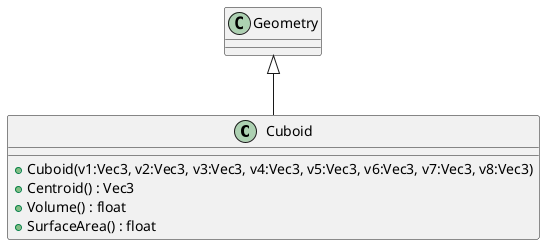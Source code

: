 @startuml
class Cuboid {
    + Cuboid(v1:Vec3, v2:Vec3, v3:Vec3, v4:Vec3, v5:Vec3, v6:Vec3, v7:Vec3, v8:Vec3)
    + Centroid() : Vec3
    + Volume() : float
    + SurfaceArea() : float
}
Geometry <|-- Cuboid
@enduml
